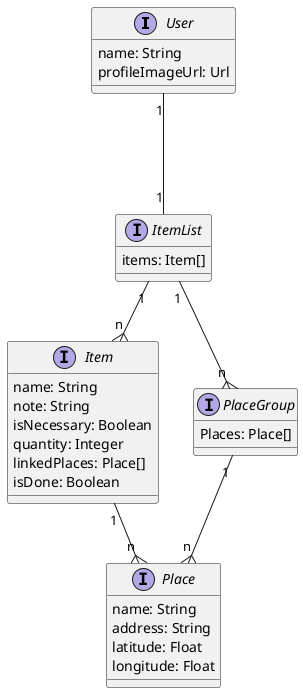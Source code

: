 @startuml Entity Relationship

interface User {
    name: String
    profileImageUrl: Url
}

User "1" --- "1" ItemList

interface ItemList {
    items: Item[]
}

ItemList "1" --{ "n" Item
ItemList "1" --{ "n" PlaceGroup

interface Item {
    name: String
    note: String
    isNecessary: Boolean
    quantity: Integer
    linkedPlaces: Place[]
    isDone: Boolean
}

Item "1" --{ "n" Place

interface Place {
    name: String
    address: String
    latitude: Float
    longitude: Float
}

interface PlaceGroup {
    Places: Place[]
}

PlaceGroup "1" --{ "n" Place

@enduml
